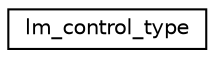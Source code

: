 digraph "Graphical Class Hierarchy"
{
 // LATEX_PDF_SIZE
  edge [fontname="Helvetica",fontsize="10",labelfontname="Helvetica",labelfontsize="10"];
  node [fontname="Helvetica",fontsize="10",shape=record];
  rankdir="LR";
  Node0 [label="lm_control_type",height=0.2,width=0.4,color="black", fillcolor="white", style="filled",URL="$structmoja_1_1modules_1_1cbm_1_1lm__control__type.html",tooltip=" "];
}

